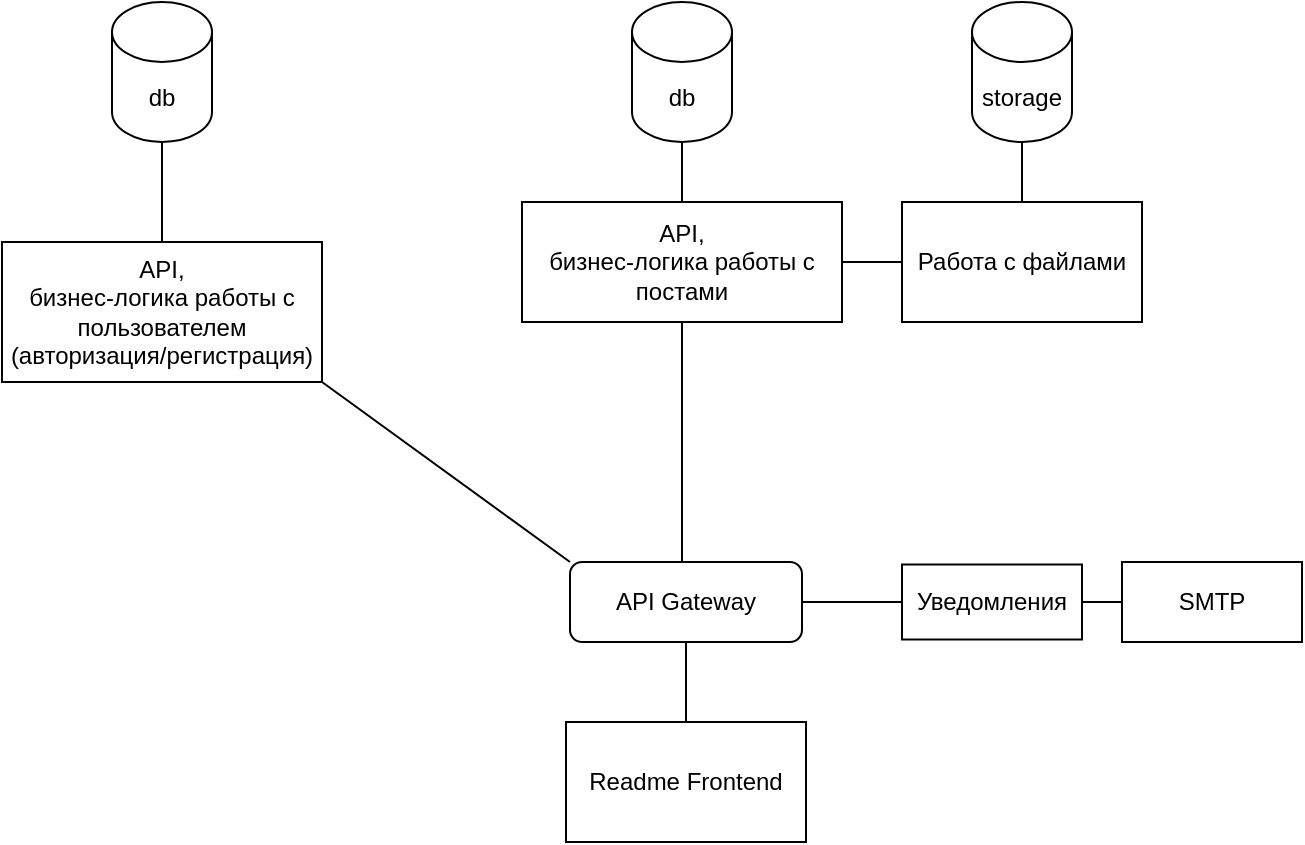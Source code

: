 <mxfile version="27.0.9">
  <diagram name="Страница — 1" id="nv0_XHfbRq2S-9BwpFuU">
    <mxGraphModel dx="1234" dy="644" grid="1" gridSize="10" guides="1" tooltips="1" connect="1" arrows="1" fold="1" page="1" pageScale="1" pageWidth="827" pageHeight="1169" math="0" shadow="0">
      <root>
        <mxCell id="0" />
        <mxCell id="1" parent="0" />
        <mxCell id="_wUGO5756hdZxA7Z1tof-1" value="Readme Frontend" style="rounded=0;whiteSpace=wrap;html=1;" parent="1" vertex="1">
          <mxGeometry x="352" y="500" width="120" height="60" as="geometry" />
        </mxCell>
        <mxCell id="_wUGO5756hdZxA7Z1tof-2" value="API,&lt;div&gt;бизнес-логика работы с пользователем (авторизация/регистрация)&lt;/div&gt;" style="rounded=0;whiteSpace=wrap;html=1;" parent="1" vertex="1">
          <mxGeometry x="70" y="260" width="160" height="70" as="geometry" />
        </mxCell>
        <mxCell id="_wUGO5756hdZxA7Z1tof-3" value="" style="endArrow=none;html=1;rounded=0;entryX=1;entryY=1;entryDx=0;entryDy=0;exitX=0;exitY=0;exitDx=0;exitDy=0;" parent="1" source="_wUGO5756hdZxA7Z1tof-6" target="_wUGO5756hdZxA7Z1tof-2" edge="1">
          <mxGeometry width="50" height="50" relative="1" as="geometry">
            <mxPoint x="330" y="310" as="sourcePoint" />
            <mxPoint x="530" y="310" as="targetPoint" />
          </mxGeometry>
        </mxCell>
        <mxCell id="_wUGO5756hdZxA7Z1tof-4" value="db" style="shape=cylinder3;whiteSpace=wrap;html=1;boundedLbl=1;backgroundOutline=1;size=15;" parent="1" vertex="1">
          <mxGeometry x="125" y="140" width="50" height="70" as="geometry" />
        </mxCell>
        <mxCell id="_wUGO5756hdZxA7Z1tof-5" value="" style="endArrow=none;html=1;rounded=0;entryX=0.5;entryY=1;entryDx=0;entryDy=0;entryPerimeter=0;exitX=0.5;exitY=0;exitDx=0;exitDy=0;" parent="1" source="_wUGO5756hdZxA7Z1tof-2" target="_wUGO5756hdZxA7Z1tof-4" edge="1">
          <mxGeometry width="50" height="50" relative="1" as="geometry">
            <mxPoint x="260" y="160" as="sourcePoint" />
            <mxPoint x="530" y="240" as="targetPoint" />
          </mxGeometry>
        </mxCell>
        <mxCell id="_wUGO5756hdZxA7Z1tof-6" value="API Gateway" style="rounded=1;whiteSpace=wrap;html=1;" parent="1" vertex="1">
          <mxGeometry x="354" y="420" width="116" height="40" as="geometry" />
        </mxCell>
        <mxCell id="_wUGO5756hdZxA7Z1tof-7" value="" style="endArrow=none;html=1;rounded=0;entryX=0.5;entryY=1;entryDx=0;entryDy=0;exitX=0.5;exitY=0;exitDx=0;exitDy=0;" parent="1" source="_wUGO5756hdZxA7Z1tof-1" target="_wUGO5756hdZxA7Z1tof-6" edge="1">
          <mxGeometry width="50" height="50" relative="1" as="geometry">
            <mxPoint x="480" y="480" as="sourcePoint" />
            <mxPoint x="530" y="430" as="targetPoint" />
          </mxGeometry>
        </mxCell>
        <mxCell id="_wUGO5756hdZxA7Z1tof-8" value="API,&lt;div&gt;бизнес-логика работы с постами&lt;/div&gt;" style="rounded=0;whiteSpace=wrap;html=1;" parent="1" vertex="1">
          <mxGeometry x="330" y="240" width="160" height="60" as="geometry" />
        </mxCell>
        <mxCell id="_wUGO5756hdZxA7Z1tof-12" value="db" style="shape=cylinder3;whiteSpace=wrap;html=1;boundedLbl=1;backgroundOutline=1;size=15;" parent="1" vertex="1">
          <mxGeometry x="385" y="140" width="50" height="70" as="geometry" />
        </mxCell>
        <mxCell id="_wUGO5756hdZxA7Z1tof-13" value="" style="endArrow=none;html=1;rounded=0;entryX=0.5;entryY=1;entryDx=0;entryDy=0;entryPerimeter=0;exitX=0.5;exitY=0;exitDx=0;exitDy=0;" parent="1" source="_wUGO5756hdZxA7Z1tof-8" target="_wUGO5756hdZxA7Z1tof-12" edge="1">
          <mxGeometry width="50" height="50" relative="1" as="geometry">
            <mxPoint x="480" y="370" as="sourcePoint" />
            <mxPoint x="530" y="320" as="targetPoint" />
          </mxGeometry>
        </mxCell>
        <mxCell id="_wUGO5756hdZxA7Z1tof-14" value="Уведомления" style="rounded=0;whiteSpace=wrap;html=1;" parent="1" vertex="1">
          <mxGeometry x="520" y="421.25" width="90" height="37.5" as="geometry" />
        </mxCell>
        <mxCell id="_wUGO5756hdZxA7Z1tof-15" value="" style="endArrow=none;html=1;rounded=0;entryX=0;entryY=0.5;entryDx=0;entryDy=0;exitX=1;exitY=0.5;exitDx=0;exitDy=0;" parent="1" source="_wUGO5756hdZxA7Z1tof-6" target="_wUGO5756hdZxA7Z1tof-14" edge="1">
          <mxGeometry width="50" height="50" relative="1" as="geometry">
            <mxPoint x="480" y="370" as="sourcePoint" />
            <mxPoint x="530" y="320" as="targetPoint" />
          </mxGeometry>
        </mxCell>
        <mxCell id="_wUGO5756hdZxA7Z1tof-25" value="" style="endArrow=none;html=1;rounded=0;" parent="1" target="_wUGO5756hdZxA7Z1tof-8" edge="1">
          <mxGeometry width="50" height="50" relative="1" as="geometry">
            <mxPoint x="410" y="420" as="sourcePoint" />
            <mxPoint x="410" y="280" as="targetPoint" />
          </mxGeometry>
        </mxCell>
        <mxCell id="_wUGO5756hdZxA7Z1tof-31" value="storage" style="shape=cylinder3;whiteSpace=wrap;html=1;boundedLbl=1;backgroundOutline=1;size=15;" parent="1" vertex="1">
          <mxGeometry x="555" y="140" width="50" height="70" as="geometry" />
        </mxCell>
        <mxCell id="_wUGO5756hdZxA7Z1tof-33" value="" style="endArrow=none;html=1;rounded=0;exitX=0.5;exitY=0;exitDx=0;exitDy=0;entryX=0.5;entryY=1;entryDx=0;entryDy=0;entryPerimeter=0;" parent="1" source="FtgZrC-nNh47ObTFqq0G-1" edge="1" target="_wUGO5756hdZxA7Z1tof-31">
          <mxGeometry width="50" height="50" relative="1" as="geometry">
            <mxPoint x="437" y="160" as="sourcePoint" />
            <mxPoint x="487" y="110" as="targetPoint" />
          </mxGeometry>
        </mxCell>
        <mxCell id="_wUGO5756hdZxA7Z1tof-34" value="SMTP" style="rounded=0;whiteSpace=wrap;html=1;" parent="1" vertex="1">
          <mxGeometry x="630" y="420" width="90" height="40" as="geometry" />
        </mxCell>
        <mxCell id="_wUGO5756hdZxA7Z1tof-35" value="" style="endArrow=none;html=1;rounded=0;entryX=0;entryY=0.5;entryDx=0;entryDy=0;exitX=1;exitY=0.5;exitDx=0;exitDy=0;" parent="1" source="_wUGO5756hdZxA7Z1tof-14" target="_wUGO5756hdZxA7Z1tof-34" edge="1">
          <mxGeometry width="50" height="50" relative="1" as="geometry">
            <mxPoint x="350" y="300" as="sourcePoint" />
            <mxPoint x="400" y="250" as="targetPoint" />
          </mxGeometry>
        </mxCell>
        <mxCell id="FtgZrC-nNh47ObTFqq0G-1" value="Работа с файлами" style="rounded=0;whiteSpace=wrap;html=1;" vertex="1" parent="1">
          <mxGeometry x="520" y="240" width="120" height="60" as="geometry" />
        </mxCell>
        <mxCell id="FtgZrC-nNh47ObTFqq0G-2" value="" style="endArrow=none;html=1;rounded=0;entryX=1;entryY=0.5;entryDx=0;entryDy=0;exitX=0;exitY=0.5;exitDx=0;exitDy=0;" edge="1" parent="1" source="FtgZrC-nNh47ObTFqq0G-1" target="_wUGO5756hdZxA7Z1tof-8">
          <mxGeometry width="50" height="50" relative="1" as="geometry">
            <mxPoint x="390" y="360" as="sourcePoint" />
            <mxPoint x="440" y="310" as="targetPoint" />
          </mxGeometry>
        </mxCell>
      </root>
    </mxGraphModel>
  </diagram>
</mxfile>
